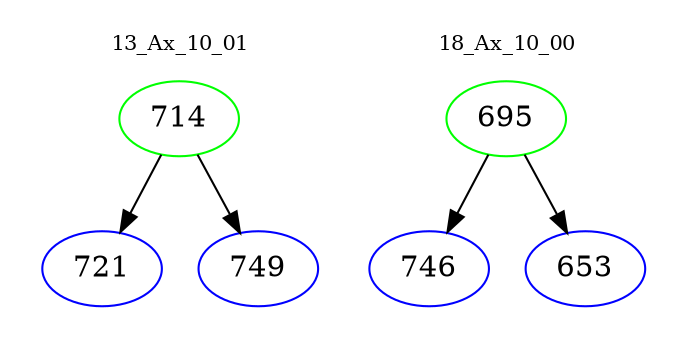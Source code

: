 digraph{
subgraph cluster_0 {
color = white
label = "13_Ax_10_01";
fontsize=10;
T0_714 [label="714", color="green"]
T0_714 -> T0_721 [color="black"]
T0_721 [label="721", color="blue"]
T0_714 -> T0_749 [color="black"]
T0_749 [label="749", color="blue"]
}
subgraph cluster_1 {
color = white
label = "18_Ax_10_00";
fontsize=10;
T1_695 [label="695", color="green"]
T1_695 -> T1_746 [color="black"]
T1_746 [label="746", color="blue"]
T1_695 -> T1_653 [color="black"]
T1_653 [label="653", color="blue"]
}
}
